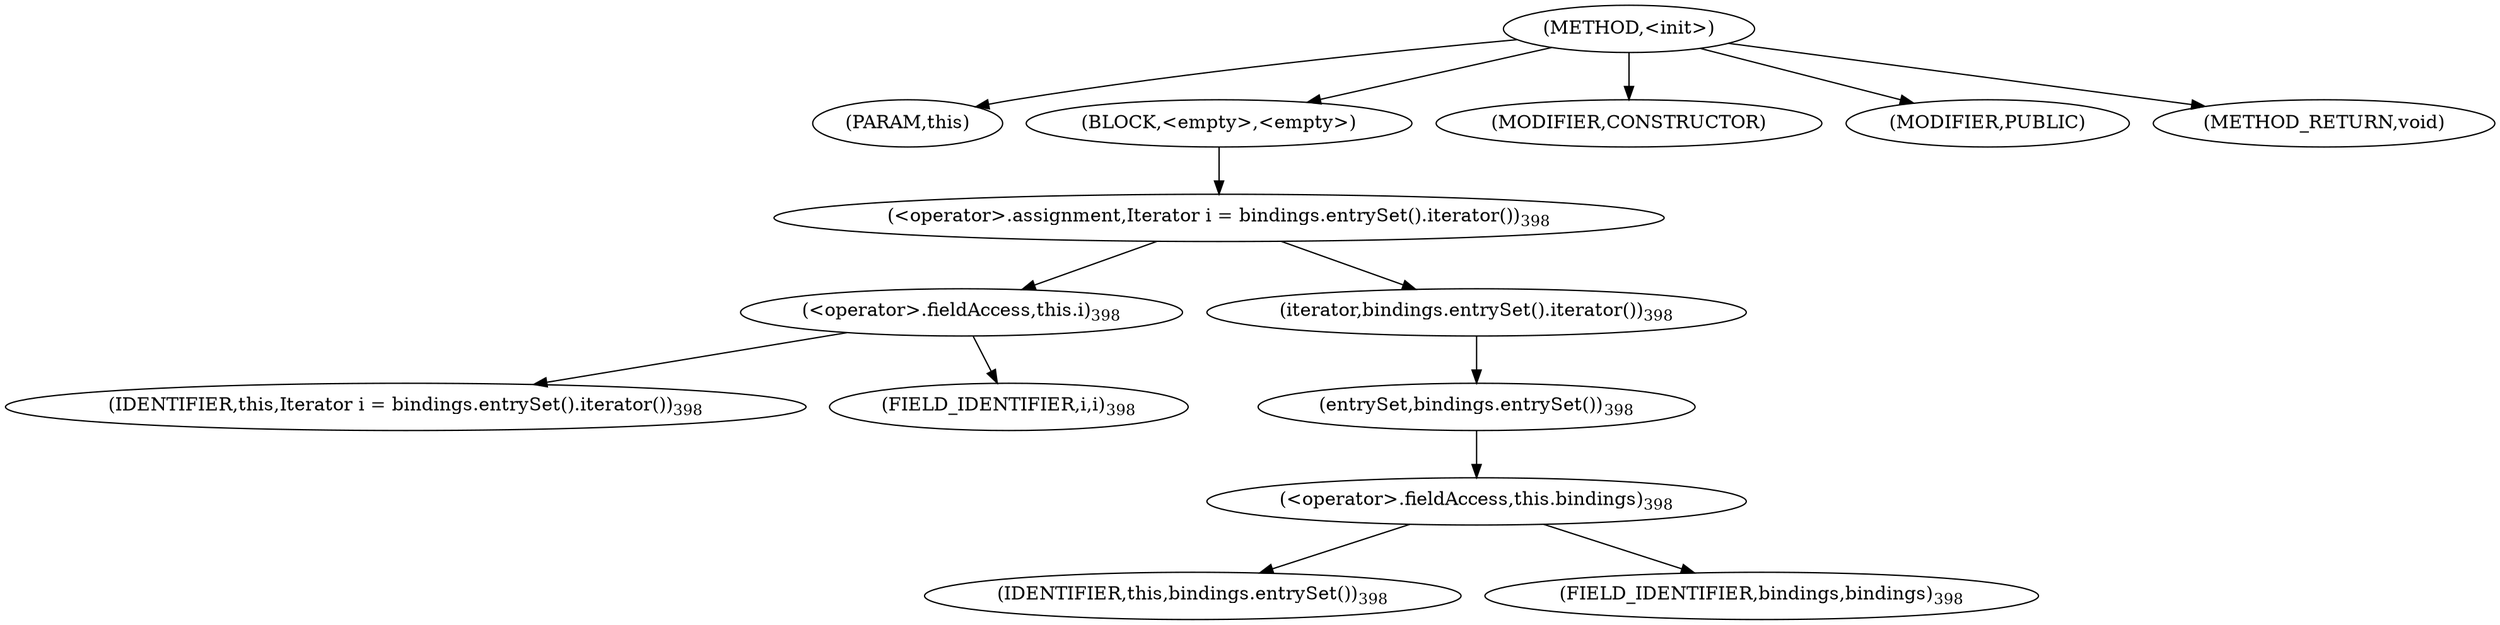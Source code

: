 digraph "&lt;init&gt;" {  
"1427" [label = <(METHOD,&lt;init&gt;)> ]
"1428" [label = <(PARAM,this)> ]
"1429" [label = <(BLOCK,&lt;empty&gt;,&lt;empty&gt;)> ]
"1430" [label = <(&lt;operator&gt;.assignment,Iterator i = bindings.entrySet().iterator())<SUB>398</SUB>> ]
"1431" [label = <(&lt;operator&gt;.fieldAccess,this.i)<SUB>398</SUB>> ]
"1432" [label = <(IDENTIFIER,this,Iterator i = bindings.entrySet().iterator())<SUB>398</SUB>> ]
"1433" [label = <(FIELD_IDENTIFIER,i,i)<SUB>398</SUB>> ]
"1434" [label = <(iterator,bindings.entrySet().iterator())<SUB>398</SUB>> ]
"1435" [label = <(entrySet,bindings.entrySet())<SUB>398</SUB>> ]
"1436" [label = <(&lt;operator&gt;.fieldAccess,this.bindings)<SUB>398</SUB>> ]
"1437" [label = <(IDENTIFIER,this,bindings.entrySet())<SUB>398</SUB>> ]
"1438" [label = <(FIELD_IDENTIFIER,bindings,bindings)<SUB>398</SUB>> ]
"1439" [label = <(MODIFIER,CONSTRUCTOR)> ]
"1440" [label = <(MODIFIER,PUBLIC)> ]
"1441" [label = <(METHOD_RETURN,void)> ]
  "1427" -> "1428" 
  "1427" -> "1429" 
  "1427" -> "1439" 
  "1427" -> "1440" 
  "1427" -> "1441" 
  "1429" -> "1430" 
  "1430" -> "1431" 
  "1430" -> "1434" 
  "1431" -> "1432" 
  "1431" -> "1433" 
  "1434" -> "1435" 
  "1435" -> "1436" 
  "1436" -> "1437" 
  "1436" -> "1438" 
}
